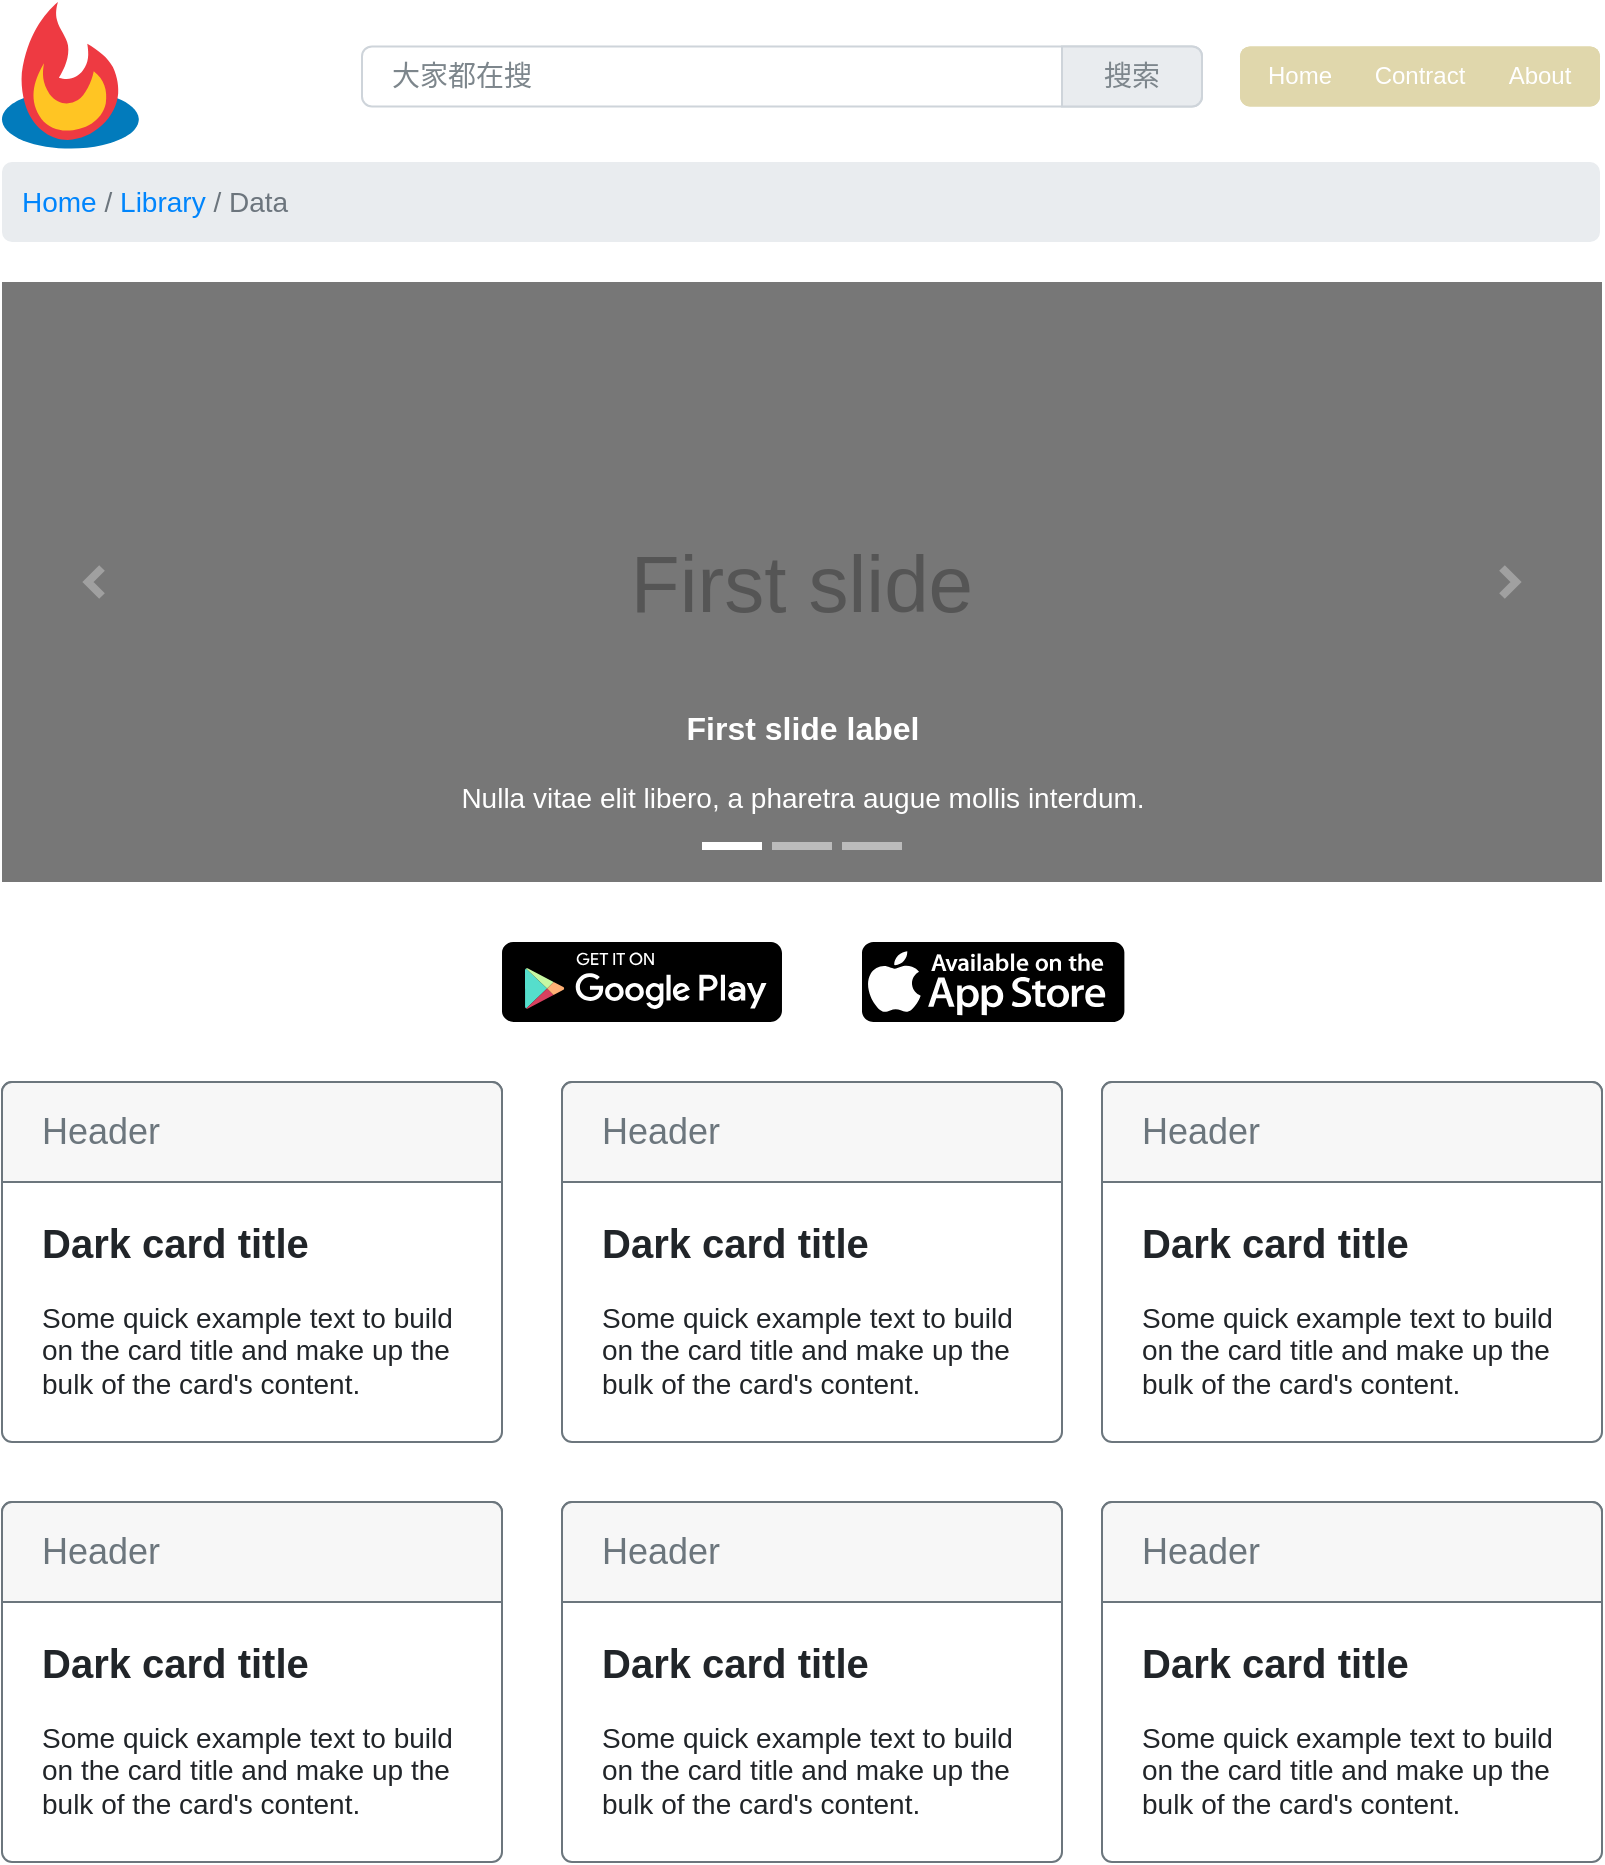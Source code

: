 <mxfile version="13.7.9" type="github"><diagram id="uOGz-LQeJaGFvyRrEOuk" name="第 1 页"><mxGraphModel dx="946" dy="574" grid="1" gridSize="10" guides="1" tooltips="1" connect="1" arrows="1" fold="1" page="1" pageScale="1" pageWidth="1200" pageHeight="1600" math="0" shadow="0"><root><mxCell id="0"/><mxCell id="1" parent="0"/><mxCell id="oA7r6mGgum4NCV3HxXCF-1" value="&lt;font color=&quot;#0085fc&quot;&gt;Home&lt;/font&gt; / &lt;font color=&quot;#0085fc&quot;&gt;Library&lt;/font&gt; / Data" style="html=1;shadow=0;dashed=0;shape=mxgraph.bootstrap.rrect;rSize=5;strokeColor=none;strokeWidth=1;fillColor=#E9ECEF;fontColor=#6C757D;whiteSpace=wrap;align=left;verticalAlign=middle;spacingLeft=0;fontStyle=0;fontSize=14;spacing=10;rounded=0;sketch=0;" vertex="1" parent="1"><mxGeometry x="50" y="90" width="799" height="40" as="geometry"/></mxCell><mxCell id="oA7r6mGgum4NCV3HxXCF-2" value="First slide" style="html=1;shadow=0;dashed=0;strokeColor=none;strokeWidth=1;fillColor=#777777;fontColor=#555555;whiteSpace=wrap;align=center;verticalAlign=middle;fontStyle=0;fontSize=40;rounded=0;sketch=0;" vertex="1" parent="1"><mxGeometry x="50" y="150" width="800" height="300" as="geometry"/></mxCell><mxCell id="oA7r6mGgum4NCV3HxXCF-3" value="" style="html=1;verticalLabelPosition=bottom;labelBackgroundColor=#ffffff;verticalAlign=top;shadow=0;dashed=0;strokeWidth=4;shape=mxgraph.ios7.misc.more;strokeColor=#a0a0a0;" vertex="1" parent="oA7r6mGgum4NCV3HxXCF-2"><mxGeometry x="1" y="0.5" width="7" height="14" relative="1" as="geometry"><mxPoint x="-50" y="-7" as="offset"/></mxGeometry></mxCell><mxCell id="oA7r6mGgum4NCV3HxXCF-4" value="" style="flipH=1;html=1;verticalLabelPosition=bottom;labelBackgroundColor=#ffffff;verticalAlign=top;shadow=0;dashed=0;strokeWidth=4;shape=mxgraph.ios7.misc.more;strokeColor=#a0a0a0;" vertex="1" parent="oA7r6mGgum4NCV3HxXCF-2"><mxGeometry y="0.5" width="7" height="14" relative="1" as="geometry"><mxPoint x="43" y="-7" as="offset"/></mxGeometry></mxCell><mxCell id="oA7r6mGgum4NCV3HxXCF-5" value="" style="html=1;shadow=0;strokeColor=none;fillColor=#ffffff;" vertex="1" parent="oA7r6mGgum4NCV3HxXCF-2"><mxGeometry x="0.5" y="1" width="30" height="4" relative="1" as="geometry"><mxPoint x="-50" y="-20" as="offset"/></mxGeometry></mxCell><mxCell id="oA7r6mGgum4NCV3HxXCF-6" value="" style="html=1;shadow=0;strokeColor=none;fillColor=#BBBBBB;" vertex="1" parent="oA7r6mGgum4NCV3HxXCF-2"><mxGeometry x="0.5" y="1" width="30" height="4" relative="1" as="geometry"><mxPoint x="-15" y="-20" as="offset"/></mxGeometry></mxCell><mxCell id="oA7r6mGgum4NCV3HxXCF-7" value="" style="html=1;shadow=0;strokeColor=none;fillColor=#BBBBBB;" vertex="1" parent="oA7r6mGgum4NCV3HxXCF-2"><mxGeometry x="0.5" y="1" width="30" height="4" relative="1" as="geometry"><mxPoint x="20" y="-20" as="offset"/></mxGeometry></mxCell><mxCell id="oA7r6mGgum4NCV3HxXCF-8" value="&lt;font style=&quot;font-size: 16px&quot;&gt;&lt;b&gt;First slide label&lt;/b&gt;&lt;/font&gt;&lt;br style=&quot;font-size: 14px&quot;&gt;&lt;br style=&quot;font-size: 14px&quot;&gt;Nulla vitae elit libero, a pharetra augue mollis interdum." style="html=1;shadow=0;strokeColor=none;fillColor=none;resizeWidth=1;fontColor=#FFFFFF;fontSize=14;" vertex="1" parent="oA7r6mGgum4NCV3HxXCF-2"><mxGeometry y="1" width="800" height="60" relative="1" as="geometry"><mxPoint y="-90" as="offset"/></mxGeometry></mxCell><mxCell id="oA7r6mGgum4NCV3HxXCF-9" value="" style="dashed=0;outlineConnect=0;html=1;align=center;labelPosition=center;verticalLabelPosition=bottom;verticalAlign=top;shape=mxgraph.weblogos.feedburner;rounded=0;sketch=0;strokeColor=#457B9D;fillColor=#A8DADC;fontColor=#1D3557;" vertex="1" parent="1"><mxGeometry x="50" y="10" width="68.4" height="74.4" as="geometry"/></mxCell><mxCell id="oA7r6mGgum4NCV3HxXCF-10" value="" style="dashed=0;outlineConnect=0;html=1;align=center;labelPosition=center;verticalLabelPosition=bottom;verticalAlign=top;shape=mxgraph.weblogos.app_store;fillColor=#000000;strokeColor=none;rounded=0;sketch=0;fontColor=#1D3557;" vertex="1" parent="1"><mxGeometry x="480" y="480" width="131.2" height="40" as="geometry"/></mxCell><mxCell id="oA7r6mGgum4NCV3HxXCF-12" value="" style="dashed=0;outlineConnect=0;html=1;align=center;labelPosition=center;verticalLabelPosition=bottom;verticalAlign=top;shape=mxgraph.weblogos.google_play;fillColor=#000000;rounded=0;sketch=0;strokeColor=#457B9D;fontColor=#1D3557;" vertex="1" parent="1"><mxGeometry x="300" y="480" width="140" height="40" as="geometry"/></mxCell><mxCell id="oA7r6mGgum4NCV3HxXCF-15" value="&lt;b&gt;&lt;font style=&quot;font-size: 20px&quot;&gt;Dark card title&lt;/font&gt;&lt;/b&gt;&lt;br style=&quot;font-size: 14px&quot;&gt;&lt;br style=&quot;font-size: 14px&quot;&gt;Some quick example text to build on the card title and make up the bulk of the card's content." style="html=1;shadow=0;dashed=0;shape=mxgraph.bootstrap.rrect;rSize=5;strokeColor=#6C767D;html=1;whiteSpace=wrap;fillColor=#ffffff;fontColor=#212529;verticalAlign=bottom;align=left;spacing=20;spacingBottom=0;fontSize=14;rounded=0;sketch=0;" vertex="1" parent="1"><mxGeometry x="50" y="550" width="250" height="180" as="geometry"/></mxCell><mxCell id="oA7r6mGgum4NCV3HxXCF-16" value="Header" style="html=1;shadow=0;dashed=0;shape=mxgraph.bootstrap.topButton;rSize=5;perimeter=none;whiteSpace=wrap;fillColor=#F7F7F7;strokeColor=#6C767D;fontColor=#6C767D;resizeWidth=1;fontSize=18;align=left;spacing=20;" vertex="1" parent="oA7r6mGgum4NCV3HxXCF-15"><mxGeometry width="250" height="50" relative="1" as="geometry"/></mxCell><mxCell id="oA7r6mGgum4NCV3HxXCF-17" value="" style="html=1;shadow=0;dashed=0;shape=mxgraph.bootstrap.rrect;rSize=5;strokeColor=none;html=1;whiteSpace=wrap;fontColor=#ffffff;rounded=0;sketch=0;fillColor=#E0D7AC;" vertex="1" parent="1"><mxGeometry x="669" y="32.2" width="180" height="30" as="geometry"/></mxCell><mxCell id="oA7r6mGgum4NCV3HxXCF-18" value="Home" style="strokeColor=inherit;fillColor=inherit;gradientColor=inherit;fontColor=inherit;html=1;shadow=0;dashed=0;shape=mxgraph.bootstrap.leftButton;rSize=5;perimeter=none;whiteSpace=wrap;resizeHeight=1;" vertex="1" parent="oA7r6mGgum4NCV3HxXCF-17"><mxGeometry width="60" height="30" relative="1" as="geometry"/></mxCell><mxCell id="oA7r6mGgum4NCV3HxXCF-19" value="Contract" style="strokeColor=inherit;fillColor=inherit;gradientColor=inherit;fontColor=inherit;html=1;shadow=0;dashed=0;perimeter=none;whiteSpace=wrap;resizeHeight=1;" vertex="1" parent="oA7r6mGgum4NCV3HxXCF-17"><mxGeometry width="60" height="30" relative="1" as="geometry"><mxPoint x="60" as="offset"/></mxGeometry></mxCell><mxCell id="oA7r6mGgum4NCV3HxXCF-20" value="About" style="strokeColor=inherit;fillColor=inherit;gradientColor=inherit;fontColor=inherit;html=1;shadow=0;dashed=0;shape=mxgraph.bootstrap.rightButton;rSize=5;perimeter=none;whiteSpace=wrap;resizeHeight=1;" vertex="1" parent="oA7r6mGgum4NCV3HxXCF-17"><mxGeometry x="1" width="60" height="30" relative="1" as="geometry"><mxPoint x="-60" as="offset"/></mxGeometry></mxCell><mxCell id="oA7r6mGgum4NCV3HxXCF-24" value="&lt;b&gt;&lt;font style=&quot;font-size: 20px&quot;&gt;Dark card title&lt;/font&gt;&lt;/b&gt;&lt;br style=&quot;font-size: 14px&quot;&gt;&lt;br style=&quot;font-size: 14px&quot;&gt;Some quick example text to build on the card title and make up the bulk of the card's content." style="html=1;shadow=0;dashed=0;shape=mxgraph.bootstrap.rrect;rSize=5;strokeColor=#6C767D;html=1;whiteSpace=wrap;fillColor=#ffffff;fontColor=#212529;verticalAlign=bottom;align=left;spacing=20;spacingBottom=0;fontSize=14;rounded=0;sketch=0;" vertex="1" parent="1"><mxGeometry x="330" y="550" width="250" height="180" as="geometry"/></mxCell><mxCell id="oA7r6mGgum4NCV3HxXCF-25" value="Header" style="html=1;shadow=0;dashed=0;shape=mxgraph.bootstrap.topButton;rSize=5;perimeter=none;whiteSpace=wrap;fillColor=#F7F7F7;strokeColor=#6C767D;fontColor=#6C767D;resizeWidth=1;fontSize=18;align=left;spacing=20;" vertex="1" parent="oA7r6mGgum4NCV3HxXCF-24"><mxGeometry width="250" height="50" relative="1" as="geometry"/></mxCell><mxCell id="oA7r6mGgum4NCV3HxXCF-27" value="&lt;b&gt;&lt;font style=&quot;font-size: 20px&quot;&gt;Dark card title&lt;/font&gt;&lt;/b&gt;&lt;br style=&quot;font-size: 14px&quot;&gt;&lt;br style=&quot;font-size: 14px&quot;&gt;Some quick example text to build on the card title and make up the bulk of the card's content." style="html=1;shadow=0;dashed=0;shape=mxgraph.bootstrap.rrect;rSize=5;strokeColor=#6C767D;html=1;whiteSpace=wrap;fillColor=#ffffff;fontColor=#212529;verticalAlign=bottom;align=left;spacing=20;spacingBottom=0;fontSize=14;rounded=0;sketch=0;" vertex="1" parent="1"><mxGeometry x="600" y="550" width="250" height="180" as="geometry"/></mxCell><mxCell id="oA7r6mGgum4NCV3HxXCF-28" value="Header" style="html=1;shadow=0;dashed=0;shape=mxgraph.bootstrap.topButton;rSize=5;perimeter=none;whiteSpace=wrap;fillColor=#F7F7F7;strokeColor=#6C767D;fontColor=#6C767D;resizeWidth=1;fontSize=18;align=left;spacing=20;" vertex="1" parent="oA7r6mGgum4NCV3HxXCF-27"><mxGeometry width="250" height="50" relative="1" as="geometry"/></mxCell><mxCell id="oA7r6mGgum4NCV3HxXCF-29" value="&lt;b&gt;&lt;font style=&quot;font-size: 20px&quot;&gt;Dark card title&lt;/font&gt;&lt;/b&gt;&lt;br style=&quot;font-size: 14px&quot;&gt;&lt;br style=&quot;font-size: 14px&quot;&gt;Some quick example text to build on the card title and make up the bulk of the card's content." style="html=1;shadow=0;dashed=0;shape=mxgraph.bootstrap.rrect;rSize=5;strokeColor=#6C767D;html=1;whiteSpace=wrap;fillColor=#ffffff;fontColor=#212529;verticalAlign=bottom;align=left;spacing=20;spacingBottom=0;fontSize=14;rounded=0;sketch=0;" vertex="1" parent="1"><mxGeometry x="50" y="760" width="250" height="180" as="geometry"/></mxCell><mxCell id="oA7r6mGgum4NCV3HxXCF-30" value="Header" style="html=1;shadow=0;dashed=0;shape=mxgraph.bootstrap.topButton;rSize=5;perimeter=none;whiteSpace=wrap;fillColor=#F7F7F7;strokeColor=#6C767D;fontColor=#6C767D;resizeWidth=1;fontSize=18;align=left;spacing=20;" vertex="1" parent="oA7r6mGgum4NCV3HxXCF-29"><mxGeometry width="250" height="50" relative="1" as="geometry"/></mxCell><mxCell id="oA7r6mGgum4NCV3HxXCF-31" value="&lt;b&gt;&lt;font style=&quot;font-size: 20px&quot;&gt;Dark card title&lt;/font&gt;&lt;/b&gt;&lt;br style=&quot;font-size: 14px&quot;&gt;&lt;br style=&quot;font-size: 14px&quot;&gt;Some quick example text to build on the card title and make up the bulk of the card's content." style="html=1;shadow=0;dashed=0;shape=mxgraph.bootstrap.rrect;rSize=5;strokeColor=#6C767D;html=1;whiteSpace=wrap;fillColor=#ffffff;fontColor=#212529;verticalAlign=bottom;align=left;spacing=20;spacingBottom=0;fontSize=14;rounded=0;sketch=0;" vertex="1" parent="1"><mxGeometry x="330" y="760" width="250" height="180" as="geometry"/></mxCell><mxCell id="oA7r6mGgum4NCV3HxXCF-32" value="Header" style="html=1;shadow=0;dashed=0;shape=mxgraph.bootstrap.topButton;rSize=5;perimeter=none;whiteSpace=wrap;fillColor=#F7F7F7;strokeColor=#6C767D;fontColor=#6C767D;resizeWidth=1;fontSize=18;align=left;spacing=20;" vertex="1" parent="oA7r6mGgum4NCV3HxXCF-31"><mxGeometry width="250" height="50" relative="1" as="geometry"/></mxCell><mxCell id="oA7r6mGgum4NCV3HxXCF-33" value="&lt;b&gt;&lt;font style=&quot;font-size: 20px&quot;&gt;Dark card title&lt;/font&gt;&lt;/b&gt;&lt;br style=&quot;font-size: 14px&quot;&gt;&lt;br style=&quot;font-size: 14px&quot;&gt;Some quick example text to build on the card title and make up the bulk of the card's content." style="html=1;shadow=0;dashed=0;shape=mxgraph.bootstrap.rrect;rSize=5;strokeColor=#6C767D;html=1;whiteSpace=wrap;fillColor=#ffffff;fontColor=#212529;verticalAlign=bottom;align=left;spacing=20;spacingBottom=0;fontSize=14;rounded=0;sketch=0;" vertex="1" parent="1"><mxGeometry x="600" y="760" width="250" height="180" as="geometry"/></mxCell><mxCell id="oA7r6mGgum4NCV3HxXCF-34" value="Header" style="html=1;shadow=0;dashed=0;shape=mxgraph.bootstrap.topButton;rSize=5;perimeter=none;whiteSpace=wrap;fillColor=#F7F7F7;strokeColor=#6C767D;fontColor=#6C767D;resizeWidth=1;fontSize=18;align=left;spacing=20;" vertex="1" parent="oA7r6mGgum4NCV3HxXCF-33"><mxGeometry width="250" height="50" relative="1" as="geometry"/></mxCell><mxCell id="oA7r6mGgum4NCV3HxXCF-35" value="大家都在搜" style="html=1;shadow=0;dashed=0;shape=mxgraph.bootstrap.rrect;rSize=5;strokeColor=#CED4DA;html=1;whiteSpace=wrap;fillColor=#FFFFFF;fontColor=#7D868C;align=left;spacingLeft=0;spacing=15;fontSize=14;rounded=0;sketch=0;" vertex="1" parent="1"><mxGeometry x="230" y="32.2" width="420" height="30" as="geometry"/></mxCell><mxCell id="oA7r6mGgum4NCV3HxXCF-36" value="搜索" style="html=1;shadow=0;dashed=0;shape=mxgraph.bootstrap.rightButton;strokeColor=inherit;gradientColor=inherit;fontColor=inherit;fillColor=#E9ECEF;rSize=5;perimeter=none;whiteSpace=wrap;resizeHeight=1;fontSize=14;" vertex="1" parent="oA7r6mGgum4NCV3HxXCF-35"><mxGeometry x="1" width="70" height="30" relative="1" as="geometry"><mxPoint x="-70" as="offset"/></mxGeometry></mxCell></root></mxGraphModel></diagram></mxfile>